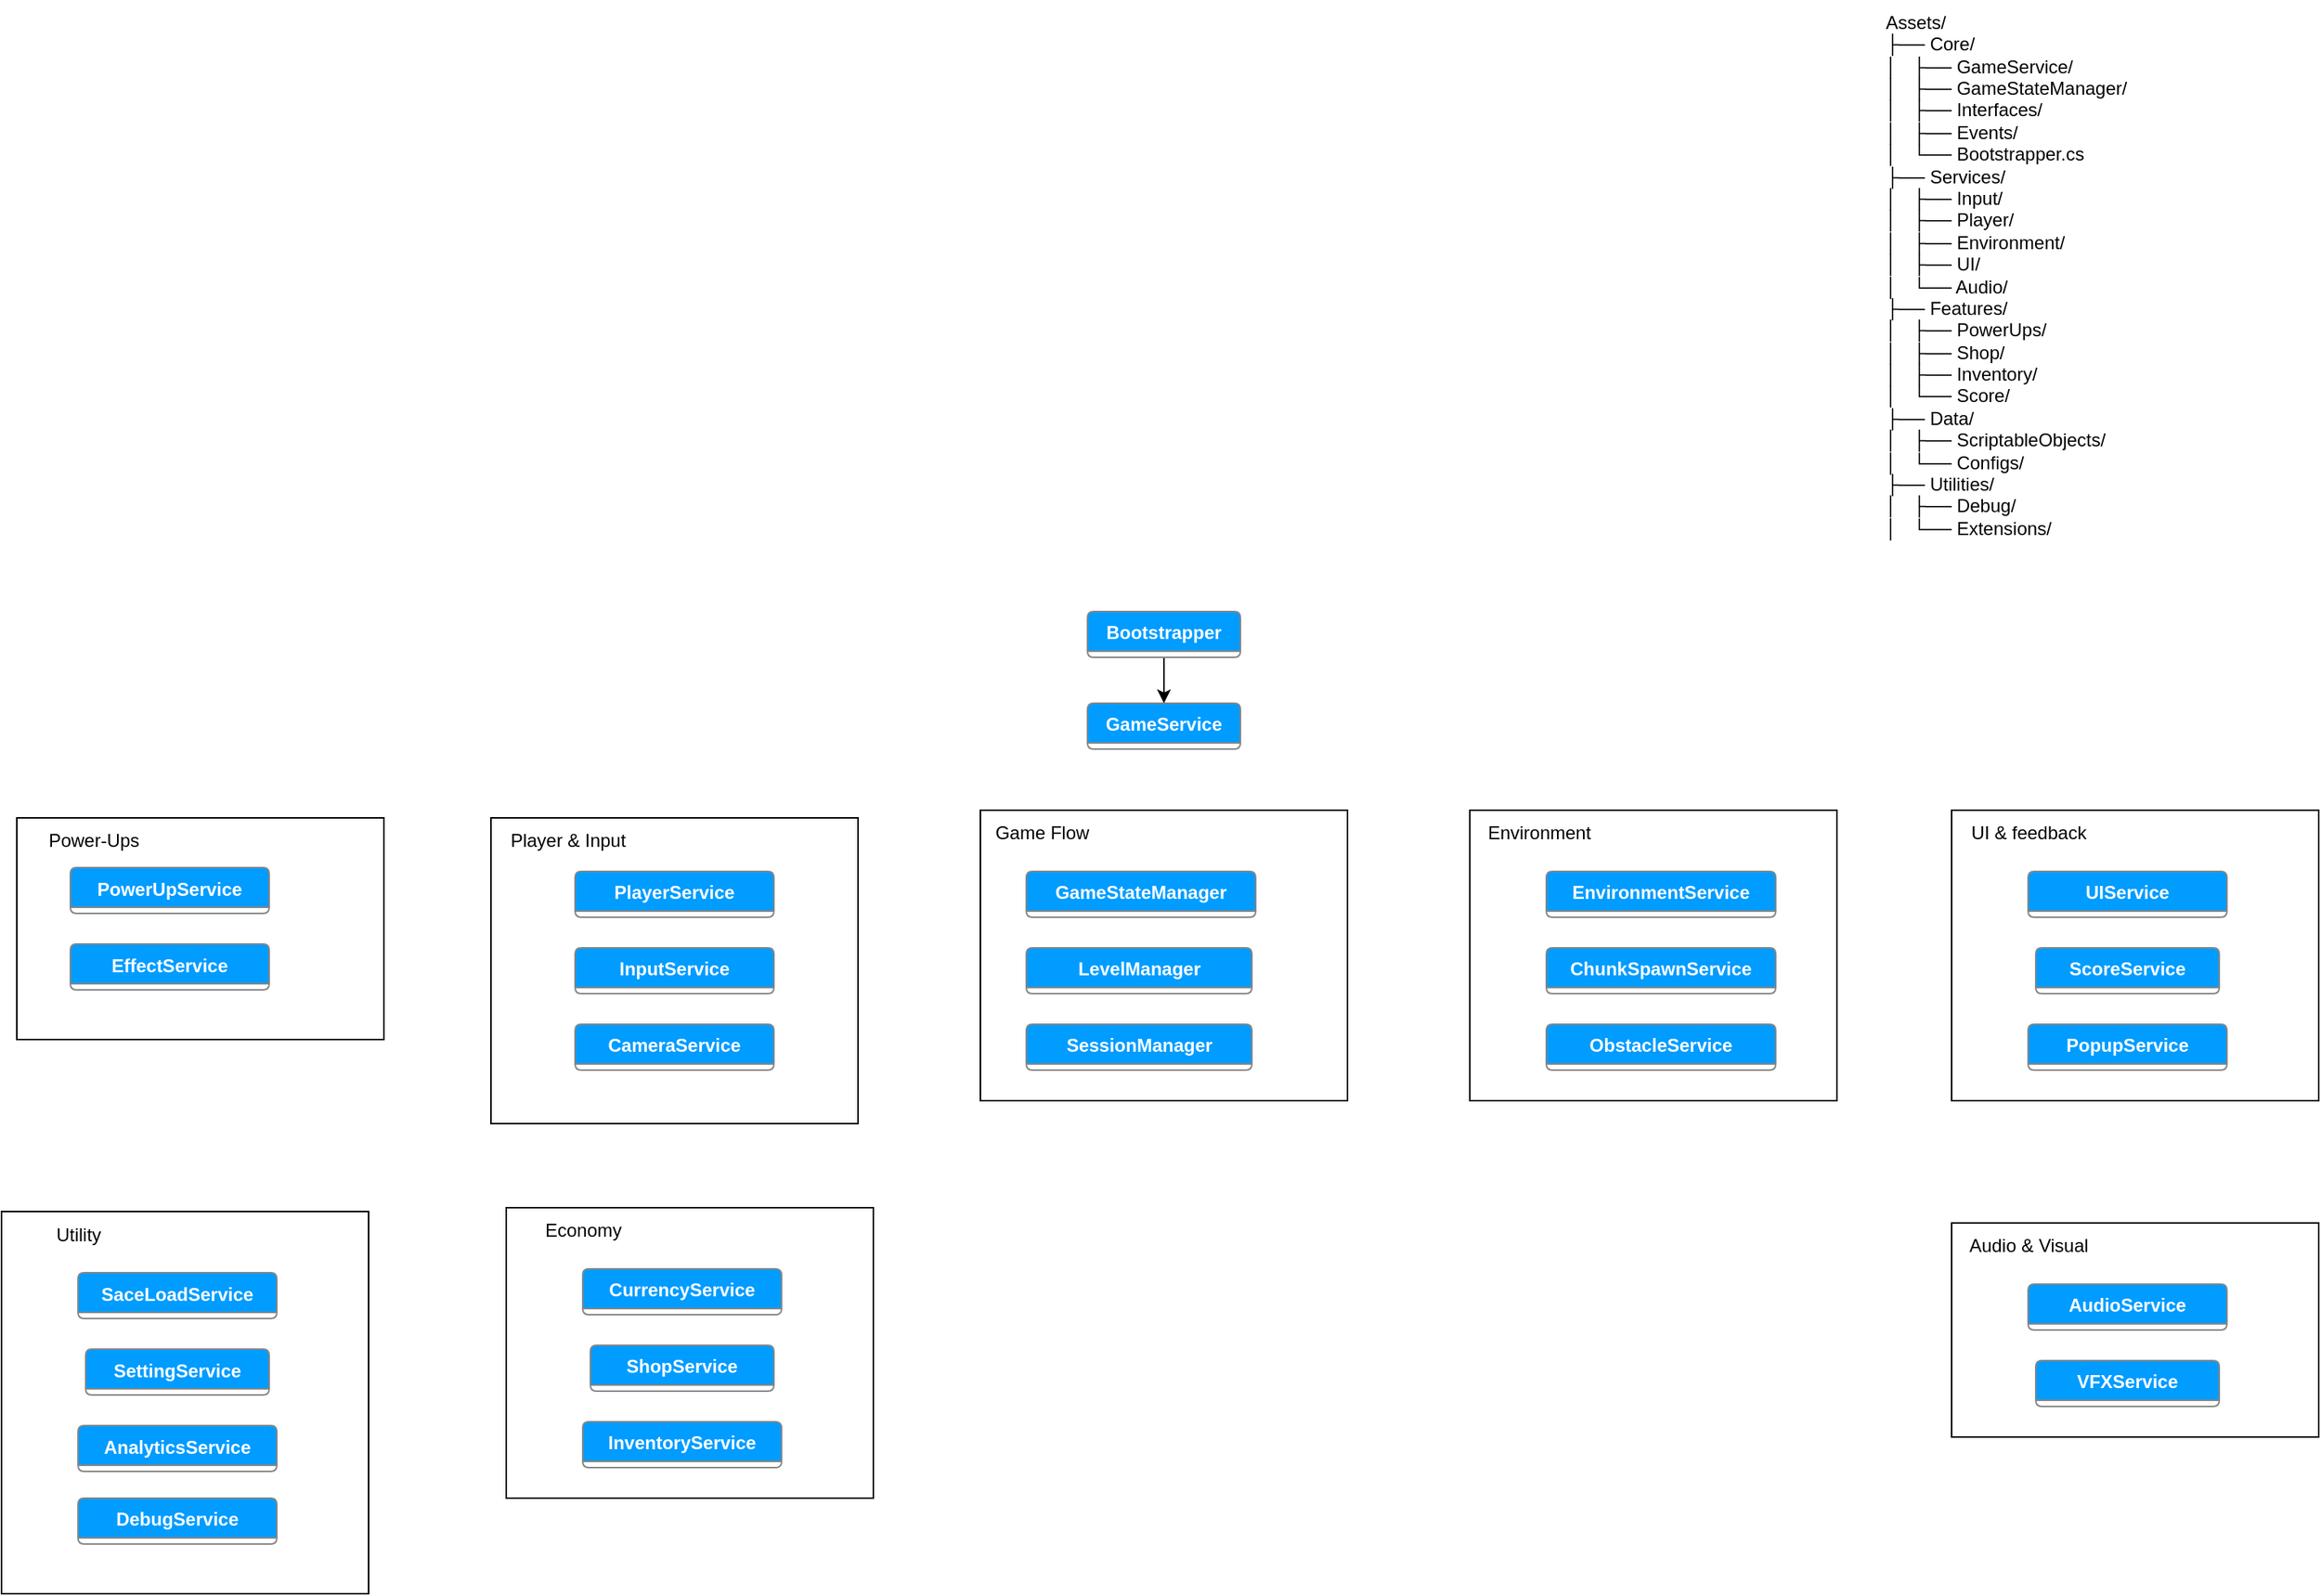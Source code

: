 <mxfile version="28.0.6">
  <diagram name="Page-1" id="yqDmbEDIMRqbYFEKQo1o">
    <mxGraphModel dx="1636" dy="1782" grid="1" gridSize="10" guides="1" tooltips="1" connect="1" arrows="1" fold="1" page="1" pageScale="1" pageWidth="1600" pageHeight="900" math="0" shadow="0">
      <root>
        <mxCell id="0" />
        <mxCell id="1" parent="0" />
        <mxCell id="i9LLEsqVYiosZM6ePEir-77" value="" style="whiteSpace=wrap;html=1;align=left;movable=1;resizable=1;rotatable=1;deletable=1;editable=1;locked=0;connectable=1;" vertex="1" parent="1">
          <mxGeometry x="390" y="145" width="240" height="200" as="geometry" />
        </mxCell>
        <mxCell id="i9LLEsqVYiosZM6ePEir-78" value="Player &amp;amp; Input" style="text;html=1;align=center;verticalAlign=middle;resizable=1;points=[];autosize=1;strokeColor=none;fillColor=none;movable=1;rotatable=1;deletable=1;editable=1;locked=0;connectable=1;" vertex="1" parent="1">
          <mxGeometry x="390" y="145" width="100" height="30" as="geometry" />
        </mxCell>
        <mxCell id="i9LLEsqVYiosZM6ePEir-63" value="" style="whiteSpace=wrap;html=1;align=left;" vertex="1" parent="1">
          <mxGeometry x="710" y="140" width="240" height="190" as="geometry" />
        </mxCell>
        <mxCell id="i9LLEsqVYiosZM6ePEir-43" value="&lt;font color=&quot;#ffffff&quot;&gt;GameService&lt;/font&gt;" style="swimlane;fontStyle=1;align=center;verticalAlign=top;childLayout=stackLayout;horizontal=1;startSize=26;horizontalStack=0;resizeParent=1;resizeParentMax=0;resizeLast=0;collapsible=1;marginBottom=0;whiteSpace=wrap;html=1;fillColor=light-dark(#009cff, #e96b12);fontColor=#000000;strokeColor=#868686;rounded=1;strokeWidth=1;perimeterSpacing=0;swimlaneLine=1;labelBackgroundColor=none;" vertex="1" collapsed="1" parent="1">
          <mxGeometry x="780" y="70" width="100" height="30" as="geometry">
            <mxRectangle x="820" y="410" width="160" height="82" as="alternateBounds" />
          </mxGeometry>
        </mxCell>
        <mxCell id="i9LLEsqVYiosZM6ePEir-44" value="+ field: type" style="text;strokeColor=#868686;fillColor=none;align=left;verticalAlign=top;spacingLeft=4;spacingRight=4;overflow=hidden;rotatable=0;points=[[0,0.5],[1,0.5]];portConstraint=eastwest;whiteSpace=wrap;html=1;strokeWidth=1;" vertex="1" parent="i9LLEsqVYiosZM6ePEir-43">
          <mxGeometry y="26" width="160" height="26" as="geometry" />
        </mxCell>
        <mxCell id="i9LLEsqVYiosZM6ePEir-45" value="+ method(type): type" style="text;strokeColor=none;fillColor=none;align=left;verticalAlign=top;spacingLeft=4;spacingRight=4;overflow=hidden;rotatable=0;points=[[0,0.5],[1,0.5]];portConstraint=eastwest;whiteSpace=wrap;html=1;strokeWidth=0;" vertex="1" parent="i9LLEsqVYiosZM6ePEir-43">
          <mxGeometry y="52" width="160" height="30" as="geometry" />
        </mxCell>
        <mxCell id="i9LLEsqVYiosZM6ePEir-170" style="edgeStyle=orthogonalEdgeStyle;rounded=0;orthogonalLoop=1;jettySize=auto;html=1;entryX=0.5;entryY=0;entryDx=0;entryDy=0;" edge="1" parent="1" source="i9LLEsqVYiosZM6ePEir-46" target="i9LLEsqVYiosZM6ePEir-43">
          <mxGeometry relative="1" as="geometry" />
        </mxCell>
        <mxCell id="i9LLEsqVYiosZM6ePEir-46" value="&lt;font style=&quot;color: rgb(255, 255, 255);&quot;&gt;Bootstrapper&lt;/font&gt;" style="swimlane;fontStyle=1;align=center;verticalAlign=top;childLayout=stackLayout;horizontal=1;startSize=26;horizontalStack=0;resizeParent=1;resizeParentMax=0;resizeLast=0;collapsible=1;marginBottom=0;whiteSpace=wrap;html=1;fillColor=light-dark(#009cff, #e96b12);fontColor=#000000;strokeColor=#868686;rounded=1;strokeWidth=1;perimeterSpacing=0;swimlaneLine=1;labelBackgroundColor=none;" vertex="1" collapsed="1" parent="1">
          <mxGeometry x="780" y="10" width="100" height="30" as="geometry">
            <mxRectangle x="790" y="220" width="160" height="82" as="alternateBounds" />
          </mxGeometry>
        </mxCell>
        <mxCell id="i9LLEsqVYiosZM6ePEir-47" value="+ field: type" style="text;strokeColor=#868686;fillColor=none;align=left;verticalAlign=top;spacingLeft=4;spacingRight=4;overflow=hidden;rotatable=0;points=[[0,0.5],[1,0.5]];portConstraint=eastwest;whiteSpace=wrap;html=1;strokeWidth=1;" vertex="1" parent="i9LLEsqVYiosZM6ePEir-46">
          <mxGeometry y="26" width="160" height="26" as="geometry" />
        </mxCell>
        <mxCell id="i9LLEsqVYiosZM6ePEir-48" value="+ method(type): type" style="text;strokeColor=none;fillColor=none;align=left;verticalAlign=top;spacingLeft=4;spacingRight=4;overflow=hidden;rotatable=0;points=[[0,0.5],[1,0.5]];portConstraint=eastwest;whiteSpace=wrap;html=1;strokeWidth=0;" vertex="1" parent="i9LLEsqVYiosZM6ePEir-46">
          <mxGeometry y="52" width="160" height="30" as="geometry" />
        </mxCell>
        <mxCell id="i9LLEsqVYiosZM6ePEir-49" value="&lt;div&gt;Assets/&lt;/div&gt;&lt;div&gt;├── Core/&lt;/div&gt;&lt;div&gt;│&amp;nbsp; &amp;nbsp;├── GameService/&lt;/div&gt;&lt;div&gt;│&amp;nbsp; &amp;nbsp;├── GameStateManager/&lt;/div&gt;&lt;div&gt;│&amp;nbsp; &amp;nbsp;├── Interfaces/&lt;/div&gt;&lt;div&gt;│&amp;nbsp; &amp;nbsp;├── Events/&lt;/div&gt;&lt;div&gt;│&amp;nbsp; &amp;nbsp;└── Bootstrapper.cs&lt;/div&gt;&lt;div&gt;├── Services/&lt;/div&gt;&lt;div&gt;│&amp;nbsp; &amp;nbsp;├── Input/&lt;/div&gt;&lt;div&gt;│&amp;nbsp; &amp;nbsp;├── Player/&lt;/div&gt;&lt;div&gt;│&amp;nbsp; &amp;nbsp;├── Environment/&lt;/div&gt;&lt;div&gt;│&amp;nbsp; &amp;nbsp;├── UI/&lt;/div&gt;&lt;div&gt;│&amp;nbsp; &amp;nbsp;└── Audio/&lt;/div&gt;&lt;div&gt;├── Features/&lt;/div&gt;&lt;div&gt;│&amp;nbsp; &amp;nbsp;├── PowerUps/&lt;/div&gt;&lt;div&gt;│&amp;nbsp; &amp;nbsp;├── Shop/&lt;/div&gt;&lt;div&gt;│&amp;nbsp; &amp;nbsp;├── Inventory/&lt;/div&gt;&lt;div&gt;│&amp;nbsp; &amp;nbsp;└── Score/&lt;/div&gt;&lt;div&gt;├── Data/&lt;/div&gt;&lt;div&gt;│&amp;nbsp; &amp;nbsp;├── ScriptableObjects/&lt;/div&gt;&lt;div&gt;│&amp;nbsp; &amp;nbsp;└── Configs/&lt;/div&gt;&lt;div&gt;├── Utilities/&lt;/div&gt;&lt;div&gt;│&amp;nbsp; &amp;nbsp;├── Debug/&lt;/div&gt;&lt;div&gt;│&amp;nbsp; &amp;nbsp;└── Extensions/&lt;/div&gt;" style="text;html=1;align=left;verticalAlign=middle;resizable=0;points=[];autosize=1;strokeColor=none;fillColor=none;" vertex="1" parent="1">
          <mxGeometry x="1300" y="-390" width="180" height="360" as="geometry" />
        </mxCell>
        <mxCell id="i9LLEsqVYiosZM6ePEir-53" value="&lt;font style=&quot;color: rgb(255, 255, 255);&quot;&gt;GameStateManager&lt;/font&gt;" style="swimlane;fontStyle=1;align=center;verticalAlign=top;childLayout=stackLayout;horizontal=1;startSize=26;horizontalStack=0;resizeParent=1;resizeParentMax=0;resizeLast=0;collapsible=1;marginBottom=0;whiteSpace=wrap;html=1;fillColor=light-dark(#009cff, #e96b12);fontColor=#000000;strokeColor=#868686;rounded=1;strokeWidth=1;perimeterSpacing=0;swimlaneLine=1;labelBackgroundColor=none;" vertex="1" collapsed="1" parent="1">
          <mxGeometry x="740" y="180" width="150" height="30" as="geometry">
            <mxRectangle x="790" y="-80" width="160" height="82" as="alternateBounds" />
          </mxGeometry>
        </mxCell>
        <mxCell id="i9LLEsqVYiosZM6ePEir-54" value="+ field: type" style="text;strokeColor=#868686;fillColor=none;align=left;verticalAlign=top;spacingLeft=4;spacingRight=4;overflow=hidden;rotatable=0;points=[[0,0.5],[1,0.5]];portConstraint=eastwest;whiteSpace=wrap;html=1;strokeWidth=1;" vertex="1" parent="i9LLEsqVYiosZM6ePEir-53">
          <mxGeometry y="26" width="160" height="26" as="geometry" />
        </mxCell>
        <mxCell id="i9LLEsqVYiosZM6ePEir-55" value="+ method(type): type" style="text;strokeColor=none;fillColor=none;align=left;verticalAlign=top;spacingLeft=4;spacingRight=4;overflow=hidden;rotatable=0;points=[[0,0.5],[1,0.5]];portConstraint=eastwest;whiteSpace=wrap;html=1;strokeWidth=0;" vertex="1" parent="i9LLEsqVYiosZM6ePEir-53">
          <mxGeometry y="52" width="160" height="30" as="geometry" />
        </mxCell>
        <mxCell id="i9LLEsqVYiosZM6ePEir-62" value="" style="whiteSpace=wrap;html=1;" vertex="1" parent="i9LLEsqVYiosZM6ePEir-53">
          <mxGeometry x="-30" y="-15" width="120" height="60" as="geometry" />
        </mxCell>
        <mxCell id="i9LLEsqVYiosZM6ePEir-56" value="&lt;font style=&quot;color: rgb(255, 255, 255);&quot;&gt;LevelManager&lt;/font&gt;" style="swimlane;fontStyle=1;align=center;verticalAlign=top;childLayout=stackLayout;horizontal=1;startSize=26;horizontalStack=0;resizeParent=1;resizeParentMax=0;resizeLast=0;collapsible=1;marginBottom=0;whiteSpace=wrap;html=1;fillColor=light-dark(#009cff, #e96b12);fontColor=#000000;strokeColor=#868686;rounded=1;strokeWidth=1;perimeterSpacing=0;swimlaneLine=1;labelBackgroundColor=none;" vertex="1" collapsed="1" parent="1">
          <mxGeometry x="740" y="230" width="147.5" height="30" as="geometry">
            <mxRectangle x="790" y="-80" width="160" height="82" as="alternateBounds" />
          </mxGeometry>
        </mxCell>
        <mxCell id="i9LLEsqVYiosZM6ePEir-57" value="+ field: type" style="text;strokeColor=#868686;fillColor=none;align=left;verticalAlign=top;spacingLeft=4;spacingRight=4;overflow=hidden;rotatable=0;points=[[0,0.5],[1,0.5]];portConstraint=eastwest;whiteSpace=wrap;html=1;strokeWidth=1;" vertex="1" parent="i9LLEsqVYiosZM6ePEir-56">
          <mxGeometry y="26" width="160" height="26" as="geometry" />
        </mxCell>
        <mxCell id="i9LLEsqVYiosZM6ePEir-58" value="+ method(type): type" style="text;strokeColor=none;fillColor=none;align=left;verticalAlign=top;spacingLeft=4;spacingRight=4;overflow=hidden;rotatable=0;points=[[0,0.5],[1,0.5]];portConstraint=eastwest;whiteSpace=wrap;html=1;strokeWidth=0;" vertex="1" parent="i9LLEsqVYiosZM6ePEir-56">
          <mxGeometry y="52" width="160" height="30" as="geometry" />
        </mxCell>
        <mxCell id="i9LLEsqVYiosZM6ePEir-59" value="&lt;font style=&quot;color: rgb(255, 255, 255);&quot;&gt;SessionManager&lt;/font&gt;" style="swimlane;fontStyle=1;align=center;verticalAlign=top;childLayout=stackLayout;horizontal=1;startSize=26;horizontalStack=0;resizeParent=1;resizeParentMax=0;resizeLast=0;collapsible=1;marginBottom=0;whiteSpace=wrap;html=1;fillColor=light-dark(#009cff, #e96b12);fontColor=#000000;strokeColor=#868686;rounded=1;strokeWidth=1;perimeterSpacing=0;swimlaneLine=1;labelBackgroundColor=none;" vertex="1" collapsed="1" parent="1">
          <mxGeometry x="740" y="280" width="147.5" height="30" as="geometry">
            <mxRectangle x="790" y="-80" width="160" height="82" as="alternateBounds" />
          </mxGeometry>
        </mxCell>
        <mxCell id="i9LLEsqVYiosZM6ePEir-60" value="+ field: type" style="text;strokeColor=#868686;fillColor=none;align=left;verticalAlign=top;spacingLeft=4;spacingRight=4;overflow=hidden;rotatable=0;points=[[0,0.5],[1,0.5]];portConstraint=eastwest;whiteSpace=wrap;html=1;strokeWidth=1;" vertex="1" parent="i9LLEsqVYiosZM6ePEir-59">
          <mxGeometry y="26" width="160" height="26" as="geometry" />
        </mxCell>
        <mxCell id="i9LLEsqVYiosZM6ePEir-61" value="+ method(type): type" style="text;strokeColor=none;fillColor=none;align=left;verticalAlign=top;spacingLeft=4;spacingRight=4;overflow=hidden;rotatable=0;points=[[0,0.5],[1,0.5]];portConstraint=eastwest;whiteSpace=wrap;html=1;strokeWidth=0;" vertex="1" parent="i9LLEsqVYiosZM6ePEir-59">
          <mxGeometry y="52" width="160" height="30" as="geometry" />
        </mxCell>
        <mxCell id="i9LLEsqVYiosZM6ePEir-64" value="Game Flow" style="text;html=1;align=center;verticalAlign=middle;resizable=0;points=[];autosize=1;strokeColor=none;fillColor=none;" vertex="1" parent="1">
          <mxGeometry x="710" y="140" width="80" height="30" as="geometry" />
        </mxCell>
        <mxCell id="i9LLEsqVYiosZM6ePEir-65" value="&lt;font style=&quot;color: rgb(255, 255, 255);&quot;&gt;PlayerService&lt;/font&gt;" style="swimlane;fontStyle=1;align=center;verticalAlign=top;childLayout=stackLayout;horizontal=1;startSize=26;horizontalStack=0;resizeParent=1;resizeParentMax=0;resizeLast=0;collapsible=1;marginBottom=0;whiteSpace=wrap;html=1;fillColor=light-dark(#009cff, #e96b12);fontColor=#000000;strokeColor=#868686;rounded=1;strokeWidth=1;perimeterSpacing=0;swimlaneLine=1;labelBackgroundColor=none;movable=1;resizable=1;rotatable=1;deletable=1;editable=1;locked=0;connectable=1;" vertex="1" collapsed="1" parent="1">
          <mxGeometry x="445" y="180" width="130" height="30" as="geometry">
            <mxRectangle x="430" y="140" width="160" height="82" as="alternateBounds" />
          </mxGeometry>
        </mxCell>
        <mxCell id="i9LLEsqVYiosZM6ePEir-66" value="+ field: type" style="text;strokeColor=#868686;fillColor=none;align=left;verticalAlign=top;spacingLeft=4;spacingRight=4;overflow=hidden;rotatable=0;points=[[0,0.5],[1,0.5]];portConstraint=eastwest;whiteSpace=wrap;html=1;strokeWidth=1;" vertex="1" parent="i9LLEsqVYiosZM6ePEir-65">
          <mxGeometry y="26" width="160" height="26" as="geometry" />
        </mxCell>
        <mxCell id="i9LLEsqVYiosZM6ePEir-67" value="+ method(type): type" style="text;strokeColor=none;fillColor=none;align=left;verticalAlign=top;spacingLeft=4;spacingRight=4;overflow=hidden;rotatable=0;points=[[0,0.5],[1,0.5]];portConstraint=eastwest;whiteSpace=wrap;html=1;strokeWidth=0;" vertex="1" parent="i9LLEsqVYiosZM6ePEir-65">
          <mxGeometry y="52" width="160" height="30" as="geometry" />
        </mxCell>
        <mxCell id="i9LLEsqVYiosZM6ePEir-68" value="&lt;font style=&quot;color: rgb(255, 255, 255);&quot;&gt;InputService&lt;/font&gt;" style="swimlane;fontStyle=1;align=center;verticalAlign=top;childLayout=stackLayout;horizontal=1;startSize=26;horizontalStack=0;resizeParent=1;resizeParentMax=0;resizeLast=0;collapsible=1;marginBottom=0;whiteSpace=wrap;html=1;fillColor=light-dark(#009cff, #e96b12);fontColor=#000000;strokeColor=#868686;rounded=1;strokeWidth=1;perimeterSpacing=0;swimlaneLine=1;labelBackgroundColor=none;movable=1;resizable=1;rotatable=1;deletable=1;editable=1;locked=0;connectable=1;" vertex="1" collapsed="1" parent="1">
          <mxGeometry x="445" y="230" width="130" height="30" as="geometry">
            <mxRectangle x="430" width="160" height="82" as="alternateBounds" />
          </mxGeometry>
        </mxCell>
        <mxCell id="i9LLEsqVYiosZM6ePEir-69" value="+ field: type" style="text;strokeColor=#868686;fillColor=none;align=left;verticalAlign=top;spacingLeft=4;spacingRight=4;overflow=hidden;rotatable=0;points=[[0,0.5],[1,0.5]];portConstraint=eastwest;whiteSpace=wrap;html=1;strokeWidth=1;" vertex="1" parent="i9LLEsqVYiosZM6ePEir-68">
          <mxGeometry y="26" width="160" height="26" as="geometry" />
        </mxCell>
        <mxCell id="i9LLEsqVYiosZM6ePEir-70" value="+ method(type): type" style="text;strokeColor=none;fillColor=none;align=left;verticalAlign=top;spacingLeft=4;spacingRight=4;overflow=hidden;rotatable=0;points=[[0,0.5],[1,0.5]];portConstraint=eastwest;whiteSpace=wrap;html=1;strokeWidth=0;" vertex="1" parent="i9LLEsqVYiosZM6ePEir-68">
          <mxGeometry y="52" width="160" height="30" as="geometry" />
        </mxCell>
        <mxCell id="i9LLEsqVYiosZM6ePEir-71" value="&lt;font color=&quot;#ffffff&quot;&gt;CameraService&lt;/font&gt;" style="swimlane;fontStyle=1;align=center;verticalAlign=top;childLayout=stackLayout;horizontal=1;startSize=26;horizontalStack=0;resizeParent=1;resizeParentMax=0;resizeLast=0;collapsible=1;marginBottom=0;whiteSpace=wrap;html=1;fillColor=light-dark(#009cff, #e96b12);fontColor=#000000;strokeColor=#868686;rounded=1;strokeWidth=1;perimeterSpacing=0;swimlaneLine=1;labelBackgroundColor=none;movable=1;resizable=1;rotatable=1;deletable=1;editable=1;locked=0;connectable=1;" vertex="1" collapsed="1" parent="1">
          <mxGeometry x="445" y="280" width="130" height="30" as="geometry">
            <mxRectangle x="430" width="160" height="82" as="alternateBounds" />
          </mxGeometry>
        </mxCell>
        <mxCell id="i9LLEsqVYiosZM6ePEir-72" value="+ field: type" style="text;strokeColor=#868686;fillColor=none;align=left;verticalAlign=top;spacingLeft=4;spacingRight=4;overflow=hidden;rotatable=0;points=[[0,0.5],[1,0.5]];portConstraint=eastwest;whiteSpace=wrap;html=1;strokeWidth=1;" vertex="1" parent="i9LLEsqVYiosZM6ePEir-71">
          <mxGeometry y="26" width="160" height="26" as="geometry" />
        </mxCell>
        <mxCell id="i9LLEsqVYiosZM6ePEir-73" value="+ method(type): type" style="text;strokeColor=none;fillColor=none;align=left;verticalAlign=top;spacingLeft=4;spacingRight=4;overflow=hidden;rotatable=0;points=[[0,0.5],[1,0.5]];portConstraint=eastwest;whiteSpace=wrap;html=1;strokeWidth=0;" vertex="1" parent="i9LLEsqVYiosZM6ePEir-71">
          <mxGeometry y="52" width="160" height="30" as="geometry" />
        </mxCell>
        <mxCell id="i9LLEsqVYiosZM6ePEir-79" value="" style="whiteSpace=wrap;html=1;align=left;" vertex="1" parent="1">
          <mxGeometry x="1030" y="140" width="240" height="190" as="geometry" />
        </mxCell>
        <mxCell id="i9LLEsqVYiosZM6ePEir-80" value="&lt;font style=&quot;color: rgb(255, 255, 255);&quot;&gt;EnvironmentService&lt;/font&gt;" style="swimlane;fontStyle=1;align=center;verticalAlign=top;childLayout=stackLayout;horizontal=1;startSize=26;horizontalStack=0;resizeParent=1;resizeParentMax=0;resizeLast=0;collapsible=1;marginBottom=0;whiteSpace=wrap;html=1;fillColor=light-dark(#009cff, #e96b12);fontColor=#000000;strokeColor=#868686;rounded=1;strokeWidth=1;perimeterSpacing=0;swimlaneLine=1;labelBackgroundColor=none;" vertex="1" collapsed="1" parent="1">
          <mxGeometry x="1080" y="180" width="150" height="30" as="geometry">
            <mxRectangle x="790" y="-80" width="160" height="82" as="alternateBounds" />
          </mxGeometry>
        </mxCell>
        <mxCell id="i9LLEsqVYiosZM6ePEir-81" value="+ field: type" style="text;strokeColor=#868686;fillColor=none;align=left;verticalAlign=top;spacingLeft=4;spacingRight=4;overflow=hidden;rotatable=0;points=[[0,0.5],[1,0.5]];portConstraint=eastwest;whiteSpace=wrap;html=1;strokeWidth=1;" vertex="1" parent="i9LLEsqVYiosZM6ePEir-80">
          <mxGeometry y="26" width="160" height="26" as="geometry" />
        </mxCell>
        <mxCell id="i9LLEsqVYiosZM6ePEir-82" value="+ method(type): type" style="text;strokeColor=none;fillColor=none;align=left;verticalAlign=top;spacingLeft=4;spacingRight=4;overflow=hidden;rotatable=0;points=[[0,0.5],[1,0.5]];portConstraint=eastwest;whiteSpace=wrap;html=1;strokeWidth=0;" vertex="1" parent="i9LLEsqVYiosZM6ePEir-80">
          <mxGeometry y="52" width="160" height="30" as="geometry" />
        </mxCell>
        <mxCell id="i9LLEsqVYiosZM6ePEir-83" value="" style="whiteSpace=wrap;html=1;" vertex="1" parent="i9LLEsqVYiosZM6ePEir-80">
          <mxGeometry x="-30" y="-15" width="120" height="60" as="geometry" />
        </mxCell>
        <mxCell id="i9LLEsqVYiosZM6ePEir-84" value="&lt;font style=&quot;color: rgb(255, 255, 255);&quot;&gt;ChunkSpawnService&lt;/font&gt;" style="swimlane;fontStyle=1;align=center;verticalAlign=top;childLayout=stackLayout;horizontal=1;startSize=26;horizontalStack=0;resizeParent=1;resizeParentMax=0;resizeLast=0;collapsible=1;marginBottom=0;whiteSpace=wrap;html=1;fillColor=light-dark(#009cff, #e96b12);fontColor=#000000;strokeColor=#868686;rounded=1;strokeWidth=1;perimeterSpacing=0;swimlaneLine=1;labelBackgroundColor=none;" vertex="1" collapsed="1" parent="1">
          <mxGeometry x="1080" y="230" width="150" height="30" as="geometry">
            <mxRectangle x="790" y="-80" width="160" height="82" as="alternateBounds" />
          </mxGeometry>
        </mxCell>
        <mxCell id="i9LLEsqVYiosZM6ePEir-85" value="+ field: type" style="text;strokeColor=#868686;fillColor=none;align=left;verticalAlign=top;spacingLeft=4;spacingRight=4;overflow=hidden;rotatable=0;points=[[0,0.5],[1,0.5]];portConstraint=eastwest;whiteSpace=wrap;html=1;strokeWidth=1;" vertex="1" parent="i9LLEsqVYiosZM6ePEir-84">
          <mxGeometry y="26" width="160" height="26" as="geometry" />
        </mxCell>
        <mxCell id="i9LLEsqVYiosZM6ePEir-86" value="+ method(type): type" style="text;strokeColor=none;fillColor=none;align=left;verticalAlign=top;spacingLeft=4;spacingRight=4;overflow=hidden;rotatable=0;points=[[0,0.5],[1,0.5]];portConstraint=eastwest;whiteSpace=wrap;html=1;strokeWidth=0;" vertex="1" parent="i9LLEsqVYiosZM6ePEir-84">
          <mxGeometry y="52" width="160" height="30" as="geometry" />
        </mxCell>
        <mxCell id="i9LLEsqVYiosZM6ePEir-87" value="&lt;font style=&quot;color: rgb(255, 255, 255);&quot;&gt;ObstacleService&lt;/font&gt;" style="swimlane;fontStyle=1;align=center;verticalAlign=top;childLayout=stackLayout;horizontal=1;startSize=26;horizontalStack=0;resizeParent=1;resizeParentMax=0;resizeLast=0;collapsible=1;marginBottom=0;whiteSpace=wrap;html=1;fillColor=light-dark(#009cff, #e96b12);fontColor=#000000;strokeColor=#868686;rounded=1;strokeWidth=1;perimeterSpacing=0;swimlaneLine=1;labelBackgroundColor=none;" vertex="1" collapsed="1" parent="1">
          <mxGeometry x="1080" y="280" width="150" height="30" as="geometry">
            <mxRectangle x="790" y="-80" width="160" height="82" as="alternateBounds" />
          </mxGeometry>
        </mxCell>
        <mxCell id="i9LLEsqVYiosZM6ePEir-88" value="+ field: type" style="text;strokeColor=#868686;fillColor=none;align=left;verticalAlign=top;spacingLeft=4;spacingRight=4;overflow=hidden;rotatable=0;points=[[0,0.5],[1,0.5]];portConstraint=eastwest;whiteSpace=wrap;html=1;strokeWidth=1;" vertex="1" parent="i9LLEsqVYiosZM6ePEir-87">
          <mxGeometry y="26" width="160" height="26" as="geometry" />
        </mxCell>
        <mxCell id="i9LLEsqVYiosZM6ePEir-89" value="+ method(type): type" style="text;strokeColor=none;fillColor=none;align=left;verticalAlign=top;spacingLeft=4;spacingRight=4;overflow=hidden;rotatable=0;points=[[0,0.5],[1,0.5]];portConstraint=eastwest;whiteSpace=wrap;html=1;strokeWidth=0;" vertex="1" parent="i9LLEsqVYiosZM6ePEir-87">
          <mxGeometry y="52" width="160" height="30" as="geometry" />
        </mxCell>
        <mxCell id="i9LLEsqVYiosZM6ePEir-90" value="Environment" style="text;html=1;align=center;verticalAlign=middle;resizable=0;points=[];autosize=1;strokeColor=none;fillColor=none;" vertex="1" parent="1">
          <mxGeometry x="1030" y="140" width="90" height="30" as="geometry" />
        </mxCell>
        <mxCell id="i9LLEsqVYiosZM6ePEir-91" value="" style="whiteSpace=wrap;html=1;align=left;" vertex="1" parent="1">
          <mxGeometry x="1345" y="140" width="240" height="190" as="geometry" />
        </mxCell>
        <mxCell id="i9LLEsqVYiosZM6ePEir-92" value="&lt;font style=&quot;color: rgb(255, 255, 255);&quot;&gt;UIService&lt;/font&gt;" style="swimlane;fontStyle=1;align=center;verticalAlign=top;childLayout=stackLayout;horizontal=1;startSize=26;horizontalStack=0;resizeParent=1;resizeParentMax=0;resizeLast=0;collapsible=1;marginBottom=0;whiteSpace=wrap;html=1;fillColor=light-dark(#009cff, #e96b12);fontColor=#000000;strokeColor=#868686;rounded=1;strokeWidth=1;perimeterSpacing=0;swimlaneLine=1;labelBackgroundColor=none;" vertex="1" collapsed="1" parent="1">
          <mxGeometry x="1395" y="180" width="130" height="30" as="geometry">
            <mxRectangle x="790" y="-80" width="160" height="82" as="alternateBounds" />
          </mxGeometry>
        </mxCell>
        <mxCell id="i9LLEsqVYiosZM6ePEir-93" value="+ field: type" style="text;strokeColor=#868686;fillColor=none;align=left;verticalAlign=top;spacingLeft=4;spacingRight=4;overflow=hidden;rotatable=0;points=[[0,0.5],[1,0.5]];portConstraint=eastwest;whiteSpace=wrap;html=1;strokeWidth=1;" vertex="1" parent="i9LLEsqVYiosZM6ePEir-92">
          <mxGeometry y="26" width="160" height="26" as="geometry" />
        </mxCell>
        <mxCell id="i9LLEsqVYiosZM6ePEir-94" value="+ method(type): type" style="text;strokeColor=none;fillColor=none;align=left;verticalAlign=top;spacingLeft=4;spacingRight=4;overflow=hidden;rotatable=0;points=[[0,0.5],[1,0.5]];portConstraint=eastwest;whiteSpace=wrap;html=1;strokeWidth=0;" vertex="1" parent="i9LLEsqVYiosZM6ePEir-92">
          <mxGeometry y="52" width="160" height="30" as="geometry" />
        </mxCell>
        <mxCell id="i9LLEsqVYiosZM6ePEir-95" value="" style="whiteSpace=wrap;html=1;" vertex="1" parent="i9LLEsqVYiosZM6ePEir-92">
          <mxGeometry x="-30" y="-15" width="120" height="60" as="geometry" />
        </mxCell>
        <mxCell id="i9LLEsqVYiosZM6ePEir-96" value="&lt;font style=&quot;color: rgb(255, 255, 255);&quot;&gt;ScoreService&lt;/font&gt;" style="swimlane;fontStyle=1;align=center;verticalAlign=top;childLayout=stackLayout;horizontal=1;startSize=26;horizontalStack=0;resizeParent=1;resizeParentMax=0;resizeLast=0;collapsible=1;marginBottom=0;whiteSpace=wrap;html=1;fillColor=light-dark(#009cff, #e96b12);fontColor=#000000;strokeColor=#868686;rounded=1;strokeWidth=1;perimeterSpacing=0;swimlaneLine=1;labelBackgroundColor=none;" vertex="1" collapsed="1" parent="1">
          <mxGeometry x="1400" y="230" width="120" height="30" as="geometry">
            <mxRectangle x="790" y="-80" width="160" height="82" as="alternateBounds" />
          </mxGeometry>
        </mxCell>
        <mxCell id="i9LLEsqVYiosZM6ePEir-97" value="+ field: type" style="text;strokeColor=#868686;fillColor=none;align=left;verticalAlign=top;spacingLeft=4;spacingRight=4;overflow=hidden;rotatable=0;points=[[0,0.5],[1,0.5]];portConstraint=eastwest;whiteSpace=wrap;html=1;strokeWidth=1;" vertex="1" parent="i9LLEsqVYiosZM6ePEir-96">
          <mxGeometry y="26" width="160" height="26" as="geometry" />
        </mxCell>
        <mxCell id="i9LLEsqVYiosZM6ePEir-98" value="+ method(type): type" style="text;strokeColor=none;fillColor=none;align=left;verticalAlign=top;spacingLeft=4;spacingRight=4;overflow=hidden;rotatable=0;points=[[0,0.5],[1,0.5]];portConstraint=eastwest;whiteSpace=wrap;html=1;strokeWidth=0;" vertex="1" parent="i9LLEsqVYiosZM6ePEir-96">
          <mxGeometry y="52" width="160" height="30" as="geometry" />
        </mxCell>
        <mxCell id="i9LLEsqVYiosZM6ePEir-99" value="&lt;font style=&quot;color: rgb(255, 255, 255);&quot;&gt;PopupService&lt;/font&gt;" style="swimlane;fontStyle=1;align=center;verticalAlign=top;childLayout=stackLayout;horizontal=1;startSize=26;horizontalStack=0;resizeParent=1;resizeParentMax=0;resizeLast=0;collapsible=1;marginBottom=0;whiteSpace=wrap;html=1;fillColor=light-dark(#009cff, #e96b12);fontColor=#000000;strokeColor=#868686;rounded=1;strokeWidth=1;perimeterSpacing=0;swimlaneLine=1;labelBackgroundColor=none;" vertex="1" collapsed="1" parent="1">
          <mxGeometry x="1395" y="280" width="130" height="30" as="geometry">
            <mxRectangle x="790" y="-80" width="160" height="82" as="alternateBounds" />
          </mxGeometry>
        </mxCell>
        <mxCell id="i9LLEsqVYiosZM6ePEir-100" value="+ field: type" style="text;strokeColor=#868686;fillColor=none;align=left;verticalAlign=top;spacingLeft=4;spacingRight=4;overflow=hidden;rotatable=0;points=[[0,0.5],[1,0.5]];portConstraint=eastwest;whiteSpace=wrap;html=1;strokeWidth=1;" vertex="1" parent="i9LLEsqVYiosZM6ePEir-99">
          <mxGeometry y="26" width="160" height="26" as="geometry" />
        </mxCell>
        <mxCell id="i9LLEsqVYiosZM6ePEir-101" value="+ method(type): type" style="text;strokeColor=none;fillColor=none;align=left;verticalAlign=top;spacingLeft=4;spacingRight=4;overflow=hidden;rotatable=0;points=[[0,0.5],[1,0.5]];portConstraint=eastwest;whiteSpace=wrap;html=1;strokeWidth=0;" vertex="1" parent="i9LLEsqVYiosZM6ePEir-99">
          <mxGeometry y="52" width="160" height="30" as="geometry" />
        </mxCell>
        <mxCell id="i9LLEsqVYiosZM6ePEir-102" value="UI &amp;amp; feedback" style="text;html=1;align=center;verticalAlign=middle;resizable=0;points=[];autosize=1;strokeColor=none;fillColor=none;" vertex="1" parent="1">
          <mxGeometry x="1345" y="140" width="100" height="30" as="geometry" />
        </mxCell>
        <mxCell id="i9LLEsqVYiosZM6ePEir-103" value="" style="whiteSpace=wrap;html=1;align=left;" vertex="1" parent="1">
          <mxGeometry x="1345" y="410" width="240" height="140" as="geometry" />
        </mxCell>
        <mxCell id="i9LLEsqVYiosZM6ePEir-104" value="&lt;font style=&quot;color: rgb(255, 255, 255);&quot;&gt;AudioService&lt;/font&gt;" style="swimlane;fontStyle=1;align=center;verticalAlign=top;childLayout=stackLayout;horizontal=1;startSize=26;horizontalStack=0;resizeParent=1;resizeParentMax=0;resizeLast=0;collapsible=1;marginBottom=0;whiteSpace=wrap;html=1;fillColor=light-dark(#009cff, #e96b12);fontColor=#000000;strokeColor=#868686;rounded=1;strokeWidth=1;perimeterSpacing=0;swimlaneLine=1;labelBackgroundColor=none;" vertex="1" collapsed="1" parent="1">
          <mxGeometry x="1395" y="450" width="130" height="30" as="geometry">
            <mxRectangle x="790" y="-80" width="160" height="82" as="alternateBounds" />
          </mxGeometry>
        </mxCell>
        <mxCell id="i9LLEsqVYiosZM6ePEir-105" value="+ field: type" style="text;strokeColor=#868686;fillColor=none;align=left;verticalAlign=top;spacingLeft=4;spacingRight=4;overflow=hidden;rotatable=0;points=[[0,0.5],[1,0.5]];portConstraint=eastwest;whiteSpace=wrap;html=1;strokeWidth=1;" vertex="1" parent="i9LLEsqVYiosZM6ePEir-104">
          <mxGeometry y="26" width="160" height="26" as="geometry" />
        </mxCell>
        <mxCell id="i9LLEsqVYiosZM6ePEir-106" value="+ method(type): type" style="text;strokeColor=none;fillColor=none;align=left;verticalAlign=top;spacingLeft=4;spacingRight=4;overflow=hidden;rotatable=0;points=[[0,0.5],[1,0.5]];portConstraint=eastwest;whiteSpace=wrap;html=1;strokeWidth=0;" vertex="1" parent="i9LLEsqVYiosZM6ePEir-104">
          <mxGeometry y="52" width="160" height="30" as="geometry" />
        </mxCell>
        <mxCell id="i9LLEsqVYiosZM6ePEir-107" value="" style="whiteSpace=wrap;html=1;" vertex="1" parent="i9LLEsqVYiosZM6ePEir-104">
          <mxGeometry x="-30" y="-15" width="120" height="60" as="geometry" />
        </mxCell>
        <mxCell id="i9LLEsqVYiosZM6ePEir-108" value="&lt;font style=&quot;color: rgb(255, 255, 255);&quot;&gt;VFXService&lt;/font&gt;" style="swimlane;fontStyle=1;align=center;verticalAlign=top;childLayout=stackLayout;horizontal=1;startSize=26;horizontalStack=0;resizeParent=1;resizeParentMax=0;resizeLast=0;collapsible=1;marginBottom=0;whiteSpace=wrap;html=1;fillColor=light-dark(#009cff, #e96b12);fontColor=#000000;strokeColor=#868686;rounded=1;strokeWidth=1;perimeterSpacing=0;swimlaneLine=1;labelBackgroundColor=none;" vertex="1" collapsed="1" parent="1">
          <mxGeometry x="1400" y="500" width="120" height="30" as="geometry">
            <mxRectangle x="790" y="-80" width="160" height="82" as="alternateBounds" />
          </mxGeometry>
        </mxCell>
        <mxCell id="i9LLEsqVYiosZM6ePEir-109" value="+ field: type" style="text;strokeColor=#868686;fillColor=none;align=left;verticalAlign=top;spacingLeft=4;spacingRight=4;overflow=hidden;rotatable=0;points=[[0,0.5],[1,0.5]];portConstraint=eastwest;whiteSpace=wrap;html=1;strokeWidth=1;" vertex="1" parent="i9LLEsqVYiosZM6ePEir-108">
          <mxGeometry y="26" width="160" height="26" as="geometry" />
        </mxCell>
        <mxCell id="i9LLEsqVYiosZM6ePEir-110" value="+ method(type): type" style="text;strokeColor=none;fillColor=none;align=left;verticalAlign=top;spacingLeft=4;spacingRight=4;overflow=hidden;rotatable=0;points=[[0,0.5],[1,0.5]];portConstraint=eastwest;whiteSpace=wrap;html=1;strokeWidth=0;" vertex="1" parent="i9LLEsqVYiosZM6ePEir-108">
          <mxGeometry y="52" width="160" height="30" as="geometry" />
        </mxCell>
        <mxCell id="i9LLEsqVYiosZM6ePEir-114" value="Audio &amp;amp; Visual" style="text;html=1;align=center;verticalAlign=middle;resizable=0;points=[];autosize=1;strokeColor=none;fillColor=none;" vertex="1" parent="1">
          <mxGeometry x="1345" y="410" width="100" height="30" as="geometry" />
        </mxCell>
        <mxCell id="i9LLEsqVYiosZM6ePEir-117" value="" style="whiteSpace=wrap;html=1;align=left;movable=1;resizable=1;rotatable=1;deletable=1;editable=1;locked=0;connectable=1;" vertex="1" parent="1">
          <mxGeometry x="80" y="145" width="240" height="145" as="geometry" />
        </mxCell>
        <mxCell id="i9LLEsqVYiosZM6ePEir-118" value="Power-Ups" style="text;html=1;align=center;verticalAlign=middle;resizable=1;points=[];autosize=1;strokeColor=none;fillColor=none;movable=1;rotatable=1;deletable=1;editable=1;locked=0;connectable=1;" vertex="1" parent="1">
          <mxGeometry x="90" y="145" width="80" height="30" as="geometry" />
        </mxCell>
        <mxCell id="i9LLEsqVYiosZM6ePEir-119" value="&lt;font style=&quot;color: rgb(255, 255, 255);&quot;&gt;PowerUpService&lt;/font&gt;" style="swimlane;fontStyle=1;align=center;verticalAlign=top;childLayout=stackLayout;horizontal=1;startSize=26;horizontalStack=0;resizeParent=1;resizeParentMax=0;resizeLast=0;collapsible=1;marginBottom=0;whiteSpace=wrap;html=1;fillColor=light-dark(#009cff, #e96b12);fontColor=#000000;strokeColor=#868686;rounded=1;strokeWidth=1;perimeterSpacing=0;swimlaneLine=1;labelBackgroundColor=none;movable=1;resizable=1;rotatable=1;deletable=1;editable=1;locked=0;connectable=1;" vertex="1" collapsed="1" parent="1">
          <mxGeometry x="115" y="177.5" width="130" height="30" as="geometry">
            <mxRectangle x="430" y="140" width="160" height="82" as="alternateBounds" />
          </mxGeometry>
        </mxCell>
        <mxCell id="i9LLEsqVYiosZM6ePEir-120" value="+ field: type" style="text;strokeColor=#868686;fillColor=none;align=left;verticalAlign=top;spacingLeft=4;spacingRight=4;overflow=hidden;rotatable=0;points=[[0,0.5],[1,0.5]];portConstraint=eastwest;whiteSpace=wrap;html=1;strokeWidth=1;" vertex="1" parent="i9LLEsqVYiosZM6ePEir-119">
          <mxGeometry y="26" width="160" height="26" as="geometry" />
        </mxCell>
        <mxCell id="i9LLEsqVYiosZM6ePEir-121" value="+ method(type): type" style="text;strokeColor=none;fillColor=none;align=left;verticalAlign=top;spacingLeft=4;spacingRight=4;overflow=hidden;rotatable=0;points=[[0,0.5],[1,0.5]];portConstraint=eastwest;whiteSpace=wrap;html=1;strokeWidth=0;" vertex="1" parent="i9LLEsqVYiosZM6ePEir-119">
          <mxGeometry y="52" width="160" height="30" as="geometry" />
        </mxCell>
        <mxCell id="i9LLEsqVYiosZM6ePEir-122" value="&lt;font color=&quot;#ffffff&quot;&gt;EffectService&lt;/font&gt;" style="swimlane;fontStyle=1;align=center;verticalAlign=top;childLayout=stackLayout;horizontal=1;startSize=26;horizontalStack=0;resizeParent=1;resizeParentMax=0;resizeLast=0;collapsible=1;marginBottom=0;whiteSpace=wrap;html=1;fillColor=light-dark(#009cff, #e96b12);fontColor=#000000;strokeColor=#868686;rounded=1;strokeWidth=1;perimeterSpacing=0;swimlaneLine=1;labelBackgroundColor=none;movable=1;resizable=1;rotatable=1;deletable=1;editable=1;locked=0;connectable=1;" vertex="1" collapsed="1" parent="1">
          <mxGeometry x="115" y="227.5" width="130" height="30" as="geometry">
            <mxRectangle x="430" width="160" height="82" as="alternateBounds" />
          </mxGeometry>
        </mxCell>
        <mxCell id="i9LLEsqVYiosZM6ePEir-123" value="+ field: type" style="text;strokeColor=#868686;fillColor=none;align=left;verticalAlign=top;spacingLeft=4;spacingRight=4;overflow=hidden;rotatable=0;points=[[0,0.5],[1,0.5]];portConstraint=eastwest;whiteSpace=wrap;html=1;strokeWidth=1;" vertex="1" parent="i9LLEsqVYiosZM6ePEir-122">
          <mxGeometry y="26" width="160" height="26" as="geometry" />
        </mxCell>
        <mxCell id="i9LLEsqVYiosZM6ePEir-124" value="+ method(type): type" style="text;strokeColor=none;fillColor=none;align=left;verticalAlign=top;spacingLeft=4;spacingRight=4;overflow=hidden;rotatable=0;points=[[0,0.5],[1,0.5]];portConstraint=eastwest;whiteSpace=wrap;html=1;strokeWidth=0;" vertex="1" parent="i9LLEsqVYiosZM6ePEir-122">
          <mxGeometry y="52" width="160" height="30" as="geometry" />
        </mxCell>
        <mxCell id="i9LLEsqVYiosZM6ePEir-140" value="" style="whiteSpace=wrap;html=1;align=left;" vertex="1" parent="1">
          <mxGeometry x="400" y="400" width="240" height="190" as="geometry" />
        </mxCell>
        <mxCell id="i9LLEsqVYiosZM6ePEir-141" value="&lt;font style=&quot;color: rgb(255, 255, 255);&quot;&gt;CurrencyService&lt;/font&gt;" style="swimlane;fontStyle=1;align=center;verticalAlign=top;childLayout=stackLayout;horizontal=1;startSize=26;horizontalStack=0;resizeParent=1;resizeParentMax=0;resizeLast=0;collapsible=1;marginBottom=0;whiteSpace=wrap;html=1;fillColor=light-dark(#009cff, #e96b12);fontColor=#000000;strokeColor=#868686;rounded=1;strokeWidth=1;perimeterSpacing=0;swimlaneLine=1;labelBackgroundColor=none;" vertex="1" collapsed="1" parent="1">
          <mxGeometry x="450" y="440" width="130" height="30" as="geometry">
            <mxRectangle x="790" y="-80" width="160" height="82" as="alternateBounds" />
          </mxGeometry>
        </mxCell>
        <mxCell id="i9LLEsqVYiosZM6ePEir-142" value="+ field: type" style="text;strokeColor=#868686;fillColor=none;align=left;verticalAlign=top;spacingLeft=4;spacingRight=4;overflow=hidden;rotatable=0;points=[[0,0.5],[1,0.5]];portConstraint=eastwest;whiteSpace=wrap;html=1;strokeWidth=1;" vertex="1" parent="i9LLEsqVYiosZM6ePEir-141">
          <mxGeometry y="26" width="160" height="26" as="geometry" />
        </mxCell>
        <mxCell id="i9LLEsqVYiosZM6ePEir-143" value="+ method(type): type" style="text;strokeColor=none;fillColor=none;align=left;verticalAlign=top;spacingLeft=4;spacingRight=4;overflow=hidden;rotatable=0;points=[[0,0.5],[1,0.5]];portConstraint=eastwest;whiteSpace=wrap;html=1;strokeWidth=0;" vertex="1" parent="i9LLEsqVYiosZM6ePEir-141">
          <mxGeometry y="52" width="160" height="30" as="geometry" />
        </mxCell>
        <mxCell id="i9LLEsqVYiosZM6ePEir-144" value="" style="whiteSpace=wrap;html=1;" vertex="1" parent="i9LLEsqVYiosZM6ePEir-141">
          <mxGeometry x="-30" y="-15" width="120" height="60" as="geometry" />
        </mxCell>
        <mxCell id="i9LLEsqVYiosZM6ePEir-145" value="&lt;font style=&quot;color: rgb(255, 255, 255);&quot;&gt;ShopService&lt;/font&gt;" style="swimlane;fontStyle=1;align=center;verticalAlign=top;childLayout=stackLayout;horizontal=1;startSize=26;horizontalStack=0;resizeParent=1;resizeParentMax=0;resizeLast=0;collapsible=1;marginBottom=0;whiteSpace=wrap;html=1;fillColor=light-dark(#009cff, #e96b12);fontColor=#000000;strokeColor=#868686;rounded=1;strokeWidth=1;perimeterSpacing=0;swimlaneLine=1;labelBackgroundColor=none;" vertex="1" collapsed="1" parent="1">
          <mxGeometry x="455" y="490" width="120" height="30" as="geometry">
            <mxRectangle x="790" y="-80" width="160" height="82" as="alternateBounds" />
          </mxGeometry>
        </mxCell>
        <mxCell id="i9LLEsqVYiosZM6ePEir-146" value="+ field: type" style="text;strokeColor=#868686;fillColor=none;align=left;verticalAlign=top;spacingLeft=4;spacingRight=4;overflow=hidden;rotatable=0;points=[[0,0.5],[1,0.5]];portConstraint=eastwest;whiteSpace=wrap;html=1;strokeWidth=1;" vertex="1" parent="i9LLEsqVYiosZM6ePEir-145">
          <mxGeometry y="26" width="160" height="26" as="geometry" />
        </mxCell>
        <mxCell id="i9LLEsqVYiosZM6ePEir-147" value="+ method(type): type" style="text;strokeColor=none;fillColor=none;align=left;verticalAlign=top;spacingLeft=4;spacingRight=4;overflow=hidden;rotatable=0;points=[[0,0.5],[1,0.5]];portConstraint=eastwest;whiteSpace=wrap;html=1;strokeWidth=0;" vertex="1" parent="i9LLEsqVYiosZM6ePEir-145">
          <mxGeometry y="52" width="160" height="30" as="geometry" />
        </mxCell>
        <mxCell id="i9LLEsqVYiosZM6ePEir-148" value="&lt;font style=&quot;color: rgb(255, 255, 255);&quot;&gt;InventoryService&lt;/font&gt;" style="swimlane;fontStyle=1;align=center;verticalAlign=top;childLayout=stackLayout;horizontal=1;startSize=26;horizontalStack=0;resizeParent=1;resizeParentMax=0;resizeLast=0;collapsible=1;marginBottom=0;whiteSpace=wrap;html=1;fillColor=light-dark(#009cff, #e96b12);fontColor=#000000;strokeColor=#868686;rounded=1;strokeWidth=1;perimeterSpacing=0;swimlaneLine=1;labelBackgroundColor=none;" vertex="1" collapsed="1" parent="1">
          <mxGeometry x="450" y="540" width="130" height="30" as="geometry">
            <mxRectangle x="790" y="-80" width="160" height="82" as="alternateBounds" />
          </mxGeometry>
        </mxCell>
        <mxCell id="i9LLEsqVYiosZM6ePEir-149" value="+ field: type" style="text;strokeColor=#868686;fillColor=none;align=left;verticalAlign=top;spacingLeft=4;spacingRight=4;overflow=hidden;rotatable=0;points=[[0,0.5],[1,0.5]];portConstraint=eastwest;whiteSpace=wrap;html=1;strokeWidth=1;" vertex="1" parent="i9LLEsqVYiosZM6ePEir-148">
          <mxGeometry y="26" width="160" height="26" as="geometry" />
        </mxCell>
        <mxCell id="i9LLEsqVYiosZM6ePEir-150" value="+ method(type): type" style="text;strokeColor=none;fillColor=none;align=left;verticalAlign=top;spacingLeft=4;spacingRight=4;overflow=hidden;rotatable=0;points=[[0,0.5],[1,0.5]];portConstraint=eastwest;whiteSpace=wrap;html=1;strokeWidth=0;" vertex="1" parent="i9LLEsqVYiosZM6ePEir-148">
          <mxGeometry y="52" width="160" height="30" as="geometry" />
        </mxCell>
        <mxCell id="i9LLEsqVYiosZM6ePEir-151" value="Economy" style="text;html=1;align=center;verticalAlign=middle;resizable=0;points=[];autosize=1;strokeColor=none;fillColor=none;" vertex="1" parent="1">
          <mxGeometry x="415" y="400" width="70" height="30" as="geometry" />
        </mxCell>
        <mxCell id="i9LLEsqVYiosZM6ePEir-152" value="" style="whiteSpace=wrap;html=1;align=left;" vertex="1" parent="1">
          <mxGeometry x="70" y="402.5" width="240" height="250" as="geometry" />
        </mxCell>
        <mxCell id="i9LLEsqVYiosZM6ePEir-153" value="&lt;font style=&quot;color: rgb(255, 255, 255);&quot;&gt;SaceLoadService&lt;/font&gt;" style="swimlane;fontStyle=1;align=center;verticalAlign=top;childLayout=stackLayout;horizontal=1;startSize=26;horizontalStack=0;resizeParent=1;resizeParentMax=0;resizeLast=0;collapsible=1;marginBottom=0;whiteSpace=wrap;html=1;fillColor=light-dark(#009cff, #e96b12);fontColor=#000000;strokeColor=#868686;rounded=1;strokeWidth=1;perimeterSpacing=0;swimlaneLine=1;labelBackgroundColor=none;" vertex="1" collapsed="1" parent="1">
          <mxGeometry x="120" y="442.5" width="130" height="30" as="geometry">
            <mxRectangle x="790" y="-80" width="160" height="82" as="alternateBounds" />
          </mxGeometry>
        </mxCell>
        <mxCell id="i9LLEsqVYiosZM6ePEir-154" value="+ field: type" style="text;strokeColor=#868686;fillColor=none;align=left;verticalAlign=top;spacingLeft=4;spacingRight=4;overflow=hidden;rotatable=0;points=[[0,0.5],[1,0.5]];portConstraint=eastwest;whiteSpace=wrap;html=1;strokeWidth=1;" vertex="1" parent="i9LLEsqVYiosZM6ePEir-153">
          <mxGeometry y="26" width="160" height="26" as="geometry" />
        </mxCell>
        <mxCell id="i9LLEsqVYiosZM6ePEir-155" value="+ method(type): type" style="text;strokeColor=none;fillColor=none;align=left;verticalAlign=top;spacingLeft=4;spacingRight=4;overflow=hidden;rotatable=0;points=[[0,0.5],[1,0.5]];portConstraint=eastwest;whiteSpace=wrap;html=1;strokeWidth=0;" vertex="1" parent="i9LLEsqVYiosZM6ePEir-153">
          <mxGeometry y="52" width="160" height="30" as="geometry" />
        </mxCell>
        <mxCell id="i9LLEsqVYiosZM6ePEir-156" value="" style="whiteSpace=wrap;html=1;" vertex="1" parent="i9LLEsqVYiosZM6ePEir-153">
          <mxGeometry x="-30" y="-15" width="120" height="60" as="geometry" />
        </mxCell>
        <mxCell id="i9LLEsqVYiosZM6ePEir-157" value="&lt;font style=&quot;color: rgb(255, 255, 255);&quot;&gt;SettingService&lt;/font&gt;" style="swimlane;fontStyle=1;align=center;verticalAlign=top;childLayout=stackLayout;horizontal=1;startSize=26;horizontalStack=0;resizeParent=1;resizeParentMax=0;resizeLast=0;collapsible=1;marginBottom=0;whiteSpace=wrap;html=1;fillColor=light-dark(#009cff, #e96b12);fontColor=#000000;strokeColor=#868686;rounded=1;strokeWidth=1;perimeterSpacing=0;swimlaneLine=1;labelBackgroundColor=none;" vertex="1" collapsed="1" parent="1">
          <mxGeometry x="125" y="492.5" width="120" height="30" as="geometry">
            <mxRectangle x="790" y="-80" width="160" height="82" as="alternateBounds" />
          </mxGeometry>
        </mxCell>
        <mxCell id="i9LLEsqVYiosZM6ePEir-158" value="+ field: type" style="text;strokeColor=#868686;fillColor=none;align=left;verticalAlign=top;spacingLeft=4;spacingRight=4;overflow=hidden;rotatable=0;points=[[0,0.5],[1,0.5]];portConstraint=eastwest;whiteSpace=wrap;html=1;strokeWidth=1;" vertex="1" parent="i9LLEsqVYiosZM6ePEir-157">
          <mxGeometry y="26" width="160" height="26" as="geometry" />
        </mxCell>
        <mxCell id="i9LLEsqVYiosZM6ePEir-159" value="+ method(type): type" style="text;strokeColor=none;fillColor=none;align=left;verticalAlign=top;spacingLeft=4;spacingRight=4;overflow=hidden;rotatable=0;points=[[0,0.5],[1,0.5]];portConstraint=eastwest;whiteSpace=wrap;html=1;strokeWidth=0;" vertex="1" parent="i9LLEsqVYiosZM6ePEir-157">
          <mxGeometry y="52" width="160" height="30" as="geometry" />
        </mxCell>
        <mxCell id="i9LLEsqVYiosZM6ePEir-160" value="&lt;font style=&quot;color: rgb(255, 255, 255);&quot;&gt;AnalyticsService&lt;/font&gt;" style="swimlane;fontStyle=1;align=center;verticalAlign=top;childLayout=stackLayout;horizontal=1;startSize=26;horizontalStack=0;resizeParent=1;resizeParentMax=0;resizeLast=0;collapsible=1;marginBottom=0;whiteSpace=wrap;html=1;fillColor=light-dark(#009cff, #e96b12);fontColor=#000000;strokeColor=#868686;rounded=1;strokeWidth=1;perimeterSpacing=0;swimlaneLine=1;labelBackgroundColor=none;" vertex="1" collapsed="1" parent="1">
          <mxGeometry x="120" y="542.5" width="130" height="30" as="geometry">
            <mxRectangle x="790" y="-80" width="160" height="82" as="alternateBounds" />
          </mxGeometry>
        </mxCell>
        <mxCell id="i9LLEsqVYiosZM6ePEir-161" value="+ field: type" style="text;strokeColor=#868686;fillColor=none;align=left;verticalAlign=top;spacingLeft=4;spacingRight=4;overflow=hidden;rotatable=0;points=[[0,0.5],[1,0.5]];portConstraint=eastwest;whiteSpace=wrap;html=1;strokeWidth=1;" vertex="1" parent="i9LLEsqVYiosZM6ePEir-160">
          <mxGeometry y="26" width="160" height="26" as="geometry" />
        </mxCell>
        <mxCell id="i9LLEsqVYiosZM6ePEir-162" value="+ method(type): type" style="text;strokeColor=none;fillColor=none;align=left;verticalAlign=top;spacingLeft=4;spacingRight=4;overflow=hidden;rotatable=0;points=[[0,0.5],[1,0.5]];portConstraint=eastwest;whiteSpace=wrap;html=1;strokeWidth=0;" vertex="1" parent="i9LLEsqVYiosZM6ePEir-160">
          <mxGeometry y="52" width="160" height="30" as="geometry" />
        </mxCell>
        <mxCell id="i9LLEsqVYiosZM6ePEir-163" value="Utility" style="text;html=1;align=center;verticalAlign=middle;resizable=0;points=[];autosize=1;strokeColor=none;fillColor=none;" vertex="1" parent="1">
          <mxGeometry x="95" y="402.5" width="50" height="30" as="geometry" />
        </mxCell>
        <mxCell id="i9LLEsqVYiosZM6ePEir-164" value="&lt;font style=&quot;color: rgb(255, 255, 255);&quot;&gt;DebugService&lt;/font&gt;" style="swimlane;fontStyle=1;align=center;verticalAlign=top;childLayout=stackLayout;horizontal=1;startSize=26;horizontalStack=0;resizeParent=1;resizeParentMax=0;resizeLast=0;collapsible=1;marginBottom=0;whiteSpace=wrap;html=1;fillColor=light-dark(#009cff, #e96b12);fontColor=#000000;strokeColor=#868686;rounded=1;strokeWidth=1;perimeterSpacing=0;swimlaneLine=1;labelBackgroundColor=none;" vertex="1" collapsed="1" parent="1">
          <mxGeometry x="120" y="590" width="130" height="30" as="geometry">
            <mxRectangle x="790" y="-80" width="160" height="82" as="alternateBounds" />
          </mxGeometry>
        </mxCell>
        <mxCell id="i9LLEsqVYiosZM6ePEir-165" value="+ field: type" style="text;strokeColor=#868686;fillColor=none;align=left;verticalAlign=top;spacingLeft=4;spacingRight=4;overflow=hidden;rotatable=0;points=[[0,0.5],[1,0.5]];portConstraint=eastwest;whiteSpace=wrap;html=1;strokeWidth=1;" vertex="1" parent="i9LLEsqVYiosZM6ePEir-164">
          <mxGeometry y="26" width="160" height="26" as="geometry" />
        </mxCell>
        <mxCell id="i9LLEsqVYiosZM6ePEir-166" value="+ method(type): type" style="text;strokeColor=none;fillColor=none;align=left;verticalAlign=top;spacingLeft=4;spacingRight=4;overflow=hidden;rotatable=0;points=[[0,0.5],[1,0.5]];portConstraint=eastwest;whiteSpace=wrap;html=1;strokeWidth=0;" vertex="1" parent="i9LLEsqVYiosZM6ePEir-164">
          <mxGeometry y="52" width="160" height="30" as="geometry" />
        </mxCell>
      </root>
    </mxGraphModel>
  </diagram>
</mxfile>
